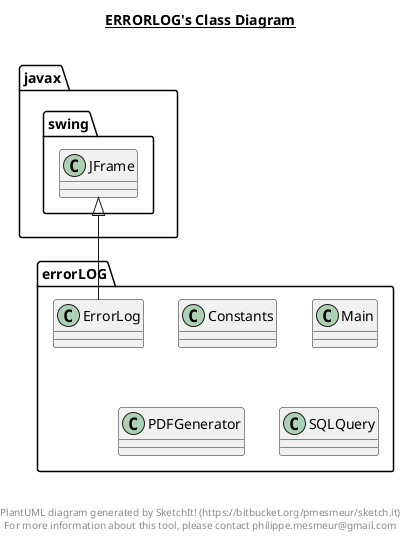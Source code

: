 @startuml

title __ERRORLOG's Class Diagram__\n

  namespace errorLOG  {
    class Constants {
    }
  }
  

  namespace errorLOG  {
    class ErrorLog {
    }
  }
  

  namespace errorLOG  {
    class Main {
    }
  }
  

  namespace  errorLOG{
    class PDFGenerator {
    }
  }
  

  namespace errorLOG  {
    class SQLQuery {
    }
  }
  

  ErrorLog -up-|> javax.swing.JFrame


right footer


PlantUML diagram generated by SketchIt! (https://bitbucket.org/pmesmeur/sketch.it)
For more information about this tool, please contact philippe.mesmeur@gmail.com
endfooter

@enduml
